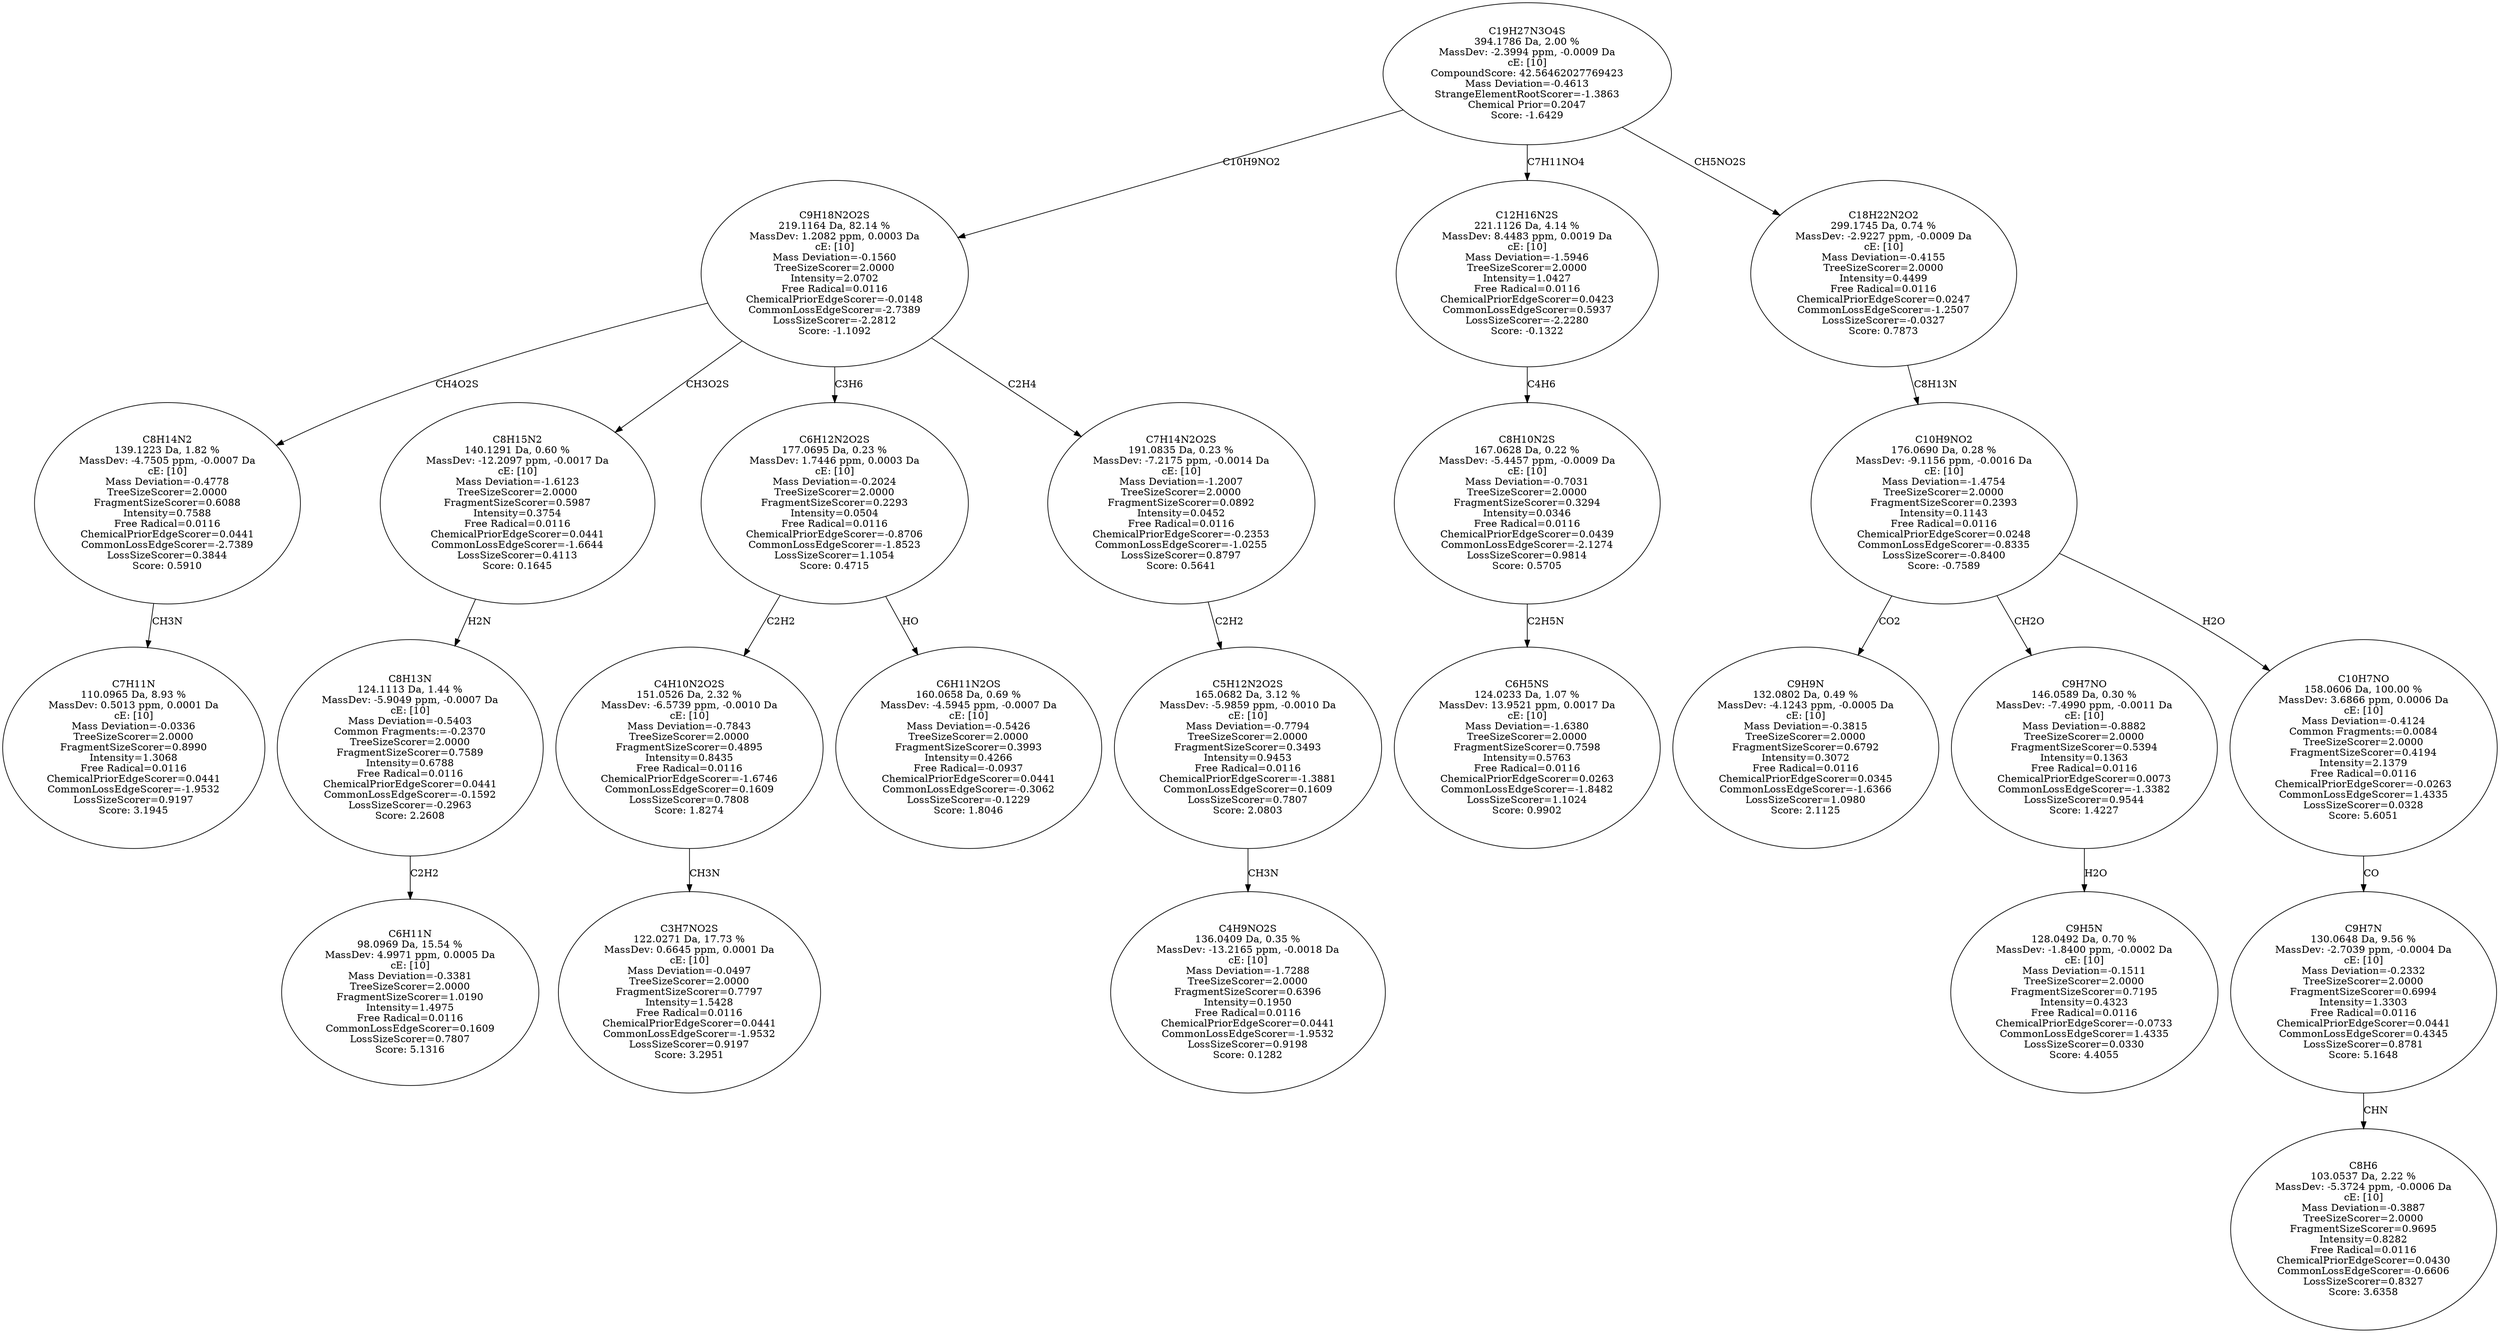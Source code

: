 strict digraph {
v1 [label="C7H11N\n110.0965 Da, 8.93 %\nMassDev: 0.5013 ppm, 0.0001 Da\ncE: [10]\nMass Deviation=-0.0336\nTreeSizeScorer=2.0000\nFragmentSizeScorer=0.8990\nIntensity=1.3068\nFree Radical=0.0116\nChemicalPriorEdgeScorer=0.0441\nCommonLossEdgeScorer=-1.9532\nLossSizeScorer=0.9197\nScore: 3.1945"];
v2 [label="C8H14N2\n139.1223 Da, 1.82 %\nMassDev: -4.7505 ppm, -0.0007 Da\ncE: [10]\nMass Deviation=-0.4778\nTreeSizeScorer=2.0000\nFragmentSizeScorer=0.6088\nIntensity=0.7588\nFree Radical=0.0116\nChemicalPriorEdgeScorer=0.0441\nCommonLossEdgeScorer=-2.7389\nLossSizeScorer=0.3844\nScore: 0.5910"];
v3 [label="C6H11N\n98.0969 Da, 15.54 %\nMassDev: 4.9971 ppm, 0.0005 Da\ncE: [10]\nMass Deviation=-0.3381\nTreeSizeScorer=2.0000\nFragmentSizeScorer=1.0190\nIntensity=1.4975\nFree Radical=0.0116\nCommonLossEdgeScorer=0.1609\nLossSizeScorer=0.7807\nScore: 5.1316"];
v4 [label="C8H13N\n124.1113 Da, 1.44 %\nMassDev: -5.9049 ppm, -0.0007 Da\ncE: [10]\nMass Deviation=-0.5403\nCommon Fragments:=-0.2370\nTreeSizeScorer=2.0000\nFragmentSizeScorer=0.7589\nIntensity=0.6788\nFree Radical=0.0116\nChemicalPriorEdgeScorer=0.0441\nCommonLossEdgeScorer=-0.1592\nLossSizeScorer=-0.2963\nScore: 2.2608"];
v5 [label="C8H15N2\n140.1291 Da, 0.60 %\nMassDev: -12.2097 ppm, -0.0017 Da\ncE: [10]\nMass Deviation=-1.6123\nTreeSizeScorer=2.0000\nFragmentSizeScorer=0.5987\nIntensity=0.3754\nFree Radical=0.0116\nChemicalPriorEdgeScorer=0.0441\nCommonLossEdgeScorer=-1.6644\nLossSizeScorer=0.4113\nScore: 0.1645"];
v6 [label="C3H7NO2S\n122.0271 Da, 17.73 %\nMassDev: 0.6645 ppm, 0.0001 Da\ncE: [10]\nMass Deviation=-0.0497\nTreeSizeScorer=2.0000\nFragmentSizeScorer=0.7797\nIntensity=1.5428\nFree Radical=0.0116\nChemicalPriorEdgeScorer=0.0441\nCommonLossEdgeScorer=-1.9532\nLossSizeScorer=0.9197\nScore: 3.2951"];
v7 [label="C4H10N2O2S\n151.0526 Da, 2.32 %\nMassDev: -6.5739 ppm, -0.0010 Da\ncE: [10]\nMass Deviation=-0.7843\nTreeSizeScorer=2.0000\nFragmentSizeScorer=0.4895\nIntensity=0.8435\nFree Radical=0.0116\nChemicalPriorEdgeScorer=-1.6746\nCommonLossEdgeScorer=0.1609\nLossSizeScorer=0.7808\nScore: 1.8274"];
v8 [label="C6H11N2OS\n160.0658 Da, 0.69 %\nMassDev: -4.5945 ppm, -0.0007 Da\ncE: [10]\nMass Deviation=-0.5426\nTreeSizeScorer=2.0000\nFragmentSizeScorer=0.3993\nIntensity=0.4266\nFree Radical=-0.0937\nChemicalPriorEdgeScorer=0.0441\nCommonLossEdgeScorer=-0.3062\nLossSizeScorer=-0.1229\nScore: 1.8046"];
v9 [label="C6H12N2O2S\n177.0695 Da, 0.23 %\nMassDev: 1.7446 ppm, 0.0003 Da\ncE: [10]\nMass Deviation=-0.2024\nTreeSizeScorer=2.0000\nFragmentSizeScorer=0.2293\nIntensity=0.0504\nFree Radical=0.0116\nChemicalPriorEdgeScorer=-0.8706\nCommonLossEdgeScorer=-1.8523\nLossSizeScorer=1.1054\nScore: 0.4715"];
v10 [label="C4H9NO2S\n136.0409 Da, 0.35 %\nMassDev: -13.2165 ppm, -0.0018 Da\ncE: [10]\nMass Deviation=-1.7288\nTreeSizeScorer=2.0000\nFragmentSizeScorer=0.6396\nIntensity=0.1950\nFree Radical=0.0116\nChemicalPriorEdgeScorer=0.0441\nCommonLossEdgeScorer=-1.9532\nLossSizeScorer=0.9198\nScore: 0.1282"];
v11 [label="C5H12N2O2S\n165.0682 Da, 3.12 %\nMassDev: -5.9859 ppm, -0.0010 Da\ncE: [10]\nMass Deviation=-0.7794\nTreeSizeScorer=2.0000\nFragmentSizeScorer=0.3493\nIntensity=0.9453\nFree Radical=0.0116\nChemicalPriorEdgeScorer=-1.3881\nCommonLossEdgeScorer=0.1609\nLossSizeScorer=0.7807\nScore: 2.0803"];
v12 [label="C7H14N2O2S\n191.0835 Da, 0.23 %\nMassDev: -7.2175 ppm, -0.0014 Da\ncE: [10]\nMass Deviation=-1.2007\nTreeSizeScorer=2.0000\nFragmentSizeScorer=0.0892\nIntensity=0.0452\nFree Radical=0.0116\nChemicalPriorEdgeScorer=-0.2353\nCommonLossEdgeScorer=-1.0255\nLossSizeScorer=0.8797\nScore: 0.5641"];
v13 [label="C9H18N2O2S\n219.1164 Da, 82.14 %\nMassDev: 1.2082 ppm, 0.0003 Da\ncE: [10]\nMass Deviation=-0.1560\nTreeSizeScorer=2.0000\nIntensity=2.0702\nFree Radical=0.0116\nChemicalPriorEdgeScorer=-0.0148\nCommonLossEdgeScorer=-2.7389\nLossSizeScorer=-2.2812\nScore: -1.1092"];
v14 [label="C6H5NS\n124.0233 Da, 1.07 %\nMassDev: 13.9521 ppm, 0.0017 Da\ncE: [10]\nMass Deviation=-1.6380\nTreeSizeScorer=2.0000\nFragmentSizeScorer=0.7598\nIntensity=0.5763\nFree Radical=0.0116\nChemicalPriorEdgeScorer=0.0263\nCommonLossEdgeScorer=-1.8482\nLossSizeScorer=1.1024\nScore: 0.9902"];
v15 [label="C8H10N2S\n167.0628 Da, 0.22 %\nMassDev: -5.4457 ppm, -0.0009 Da\ncE: [10]\nMass Deviation=-0.7031\nTreeSizeScorer=2.0000\nFragmentSizeScorer=0.3294\nIntensity=0.0346\nFree Radical=0.0116\nChemicalPriorEdgeScorer=0.0439\nCommonLossEdgeScorer=-2.1274\nLossSizeScorer=0.9814\nScore: 0.5705"];
v16 [label="C12H16N2S\n221.1126 Da, 4.14 %\nMassDev: 8.4483 ppm, 0.0019 Da\ncE: [10]\nMass Deviation=-1.5946\nTreeSizeScorer=2.0000\nIntensity=1.0427\nFree Radical=0.0116\nChemicalPriorEdgeScorer=0.0423\nCommonLossEdgeScorer=0.5937\nLossSizeScorer=-2.2280\nScore: -0.1322"];
v17 [label="C9H9N\n132.0802 Da, 0.49 %\nMassDev: -4.1243 ppm, -0.0005 Da\ncE: [10]\nMass Deviation=-0.3815\nTreeSizeScorer=2.0000\nFragmentSizeScorer=0.6792\nIntensity=0.3072\nFree Radical=0.0116\nChemicalPriorEdgeScorer=0.0345\nCommonLossEdgeScorer=-1.6366\nLossSizeScorer=1.0980\nScore: 2.1125"];
v18 [label="C9H5N\n128.0492 Da, 0.70 %\nMassDev: -1.8400 ppm, -0.0002 Da\ncE: [10]\nMass Deviation=-0.1511\nTreeSizeScorer=2.0000\nFragmentSizeScorer=0.7195\nIntensity=0.4323\nFree Radical=0.0116\nChemicalPriorEdgeScorer=-0.0733\nCommonLossEdgeScorer=1.4335\nLossSizeScorer=0.0330\nScore: 4.4055"];
v19 [label="C9H7NO\n146.0589 Da, 0.30 %\nMassDev: -7.4990 ppm, -0.0011 Da\ncE: [10]\nMass Deviation=-0.8882\nTreeSizeScorer=2.0000\nFragmentSizeScorer=0.5394\nIntensity=0.1363\nFree Radical=0.0116\nChemicalPriorEdgeScorer=0.0073\nCommonLossEdgeScorer=-1.3382\nLossSizeScorer=0.9544\nScore: 1.4227"];
v20 [label="C8H6\n103.0537 Da, 2.22 %\nMassDev: -5.3724 ppm, -0.0006 Da\ncE: [10]\nMass Deviation=-0.3887\nTreeSizeScorer=2.0000\nFragmentSizeScorer=0.9695\nIntensity=0.8282\nFree Radical=0.0116\nChemicalPriorEdgeScorer=0.0430\nCommonLossEdgeScorer=-0.6606\nLossSizeScorer=0.8327\nScore: 3.6358"];
v21 [label="C9H7N\n130.0648 Da, 9.56 %\nMassDev: -2.7039 ppm, -0.0004 Da\ncE: [10]\nMass Deviation=-0.2332\nTreeSizeScorer=2.0000\nFragmentSizeScorer=0.6994\nIntensity=1.3303\nFree Radical=0.0116\nChemicalPriorEdgeScorer=0.0441\nCommonLossEdgeScorer=0.4345\nLossSizeScorer=0.8781\nScore: 5.1648"];
v22 [label="C10H7NO\n158.0606 Da, 100.00 %\nMassDev: 3.6866 ppm, 0.0006 Da\ncE: [10]\nMass Deviation=-0.4124\nCommon Fragments:=0.0084\nTreeSizeScorer=2.0000\nFragmentSizeScorer=0.4194\nIntensity=2.1379\nFree Radical=0.0116\nChemicalPriorEdgeScorer=-0.0263\nCommonLossEdgeScorer=1.4335\nLossSizeScorer=0.0328\nScore: 5.6051"];
v23 [label="C10H9NO2\n176.0690 Da, 0.28 %\nMassDev: -9.1156 ppm, -0.0016 Da\ncE: [10]\nMass Deviation=-1.4754\nTreeSizeScorer=2.0000\nFragmentSizeScorer=0.2393\nIntensity=0.1143\nFree Radical=0.0116\nChemicalPriorEdgeScorer=0.0248\nCommonLossEdgeScorer=-0.8335\nLossSizeScorer=-0.8400\nScore: -0.7589"];
v24 [label="C18H22N2O2\n299.1745 Da, 0.74 %\nMassDev: -2.9227 ppm, -0.0009 Da\ncE: [10]\nMass Deviation=-0.4155\nTreeSizeScorer=2.0000\nIntensity=0.4499\nFree Radical=0.0116\nChemicalPriorEdgeScorer=0.0247\nCommonLossEdgeScorer=-1.2507\nLossSizeScorer=-0.0327\nScore: 0.7873"];
v25 [label="C19H27N3O4S\n394.1786 Da, 2.00 %\nMassDev: -2.3994 ppm, -0.0009 Da\ncE: [10]\nCompoundScore: 42.56462027769423\nMass Deviation=-0.4613\nStrangeElementRootScorer=-1.3863\nChemical Prior=0.2047\nScore: -1.6429"];
v2 -> v1 [label="CH3N"];
v13 -> v2 [label="CH4O2S"];
v4 -> v3 [label="C2H2"];
v5 -> v4 [label="H2N"];
v13 -> v5 [label="CH3O2S"];
v7 -> v6 [label="CH3N"];
v9 -> v7 [label="C2H2"];
v9 -> v8 [label="HO"];
v13 -> v9 [label="C3H6"];
v11 -> v10 [label="CH3N"];
v12 -> v11 [label="C2H2"];
v13 -> v12 [label="C2H4"];
v25 -> v13 [label="C10H9NO2"];
v15 -> v14 [label="C2H5N"];
v16 -> v15 [label="C4H6"];
v25 -> v16 [label="C7H11NO4"];
v23 -> v17 [label="CO2"];
v19 -> v18 [label="H2O"];
v23 -> v19 [label="CH2O"];
v21 -> v20 [label="CHN"];
v22 -> v21 [label="CO"];
v23 -> v22 [label="H2O"];
v24 -> v23 [label="C8H13N"];
v25 -> v24 [label="CH5NO2S"];
}